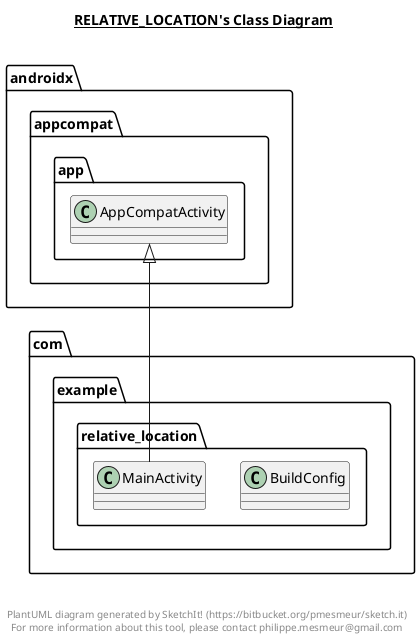 @startuml

title __RELATIVE_LOCATION's Class Diagram__\n

  namespace com.example.relative_location {
    class com.example.relative_location.BuildConfig {
    }
  }
  

  namespace com.example.relative_location {
    class com.example.relative_location.MainActivity {
    }
  }
  

  com.example.relative_location.MainActivity -up-|> androidx.appcompat.app.AppCompatActivity


right footer


PlantUML diagram generated by SketchIt! (https://bitbucket.org/pmesmeur/sketch.it)
For more information about this tool, please contact philippe.mesmeur@gmail.com
endfooter

@enduml
